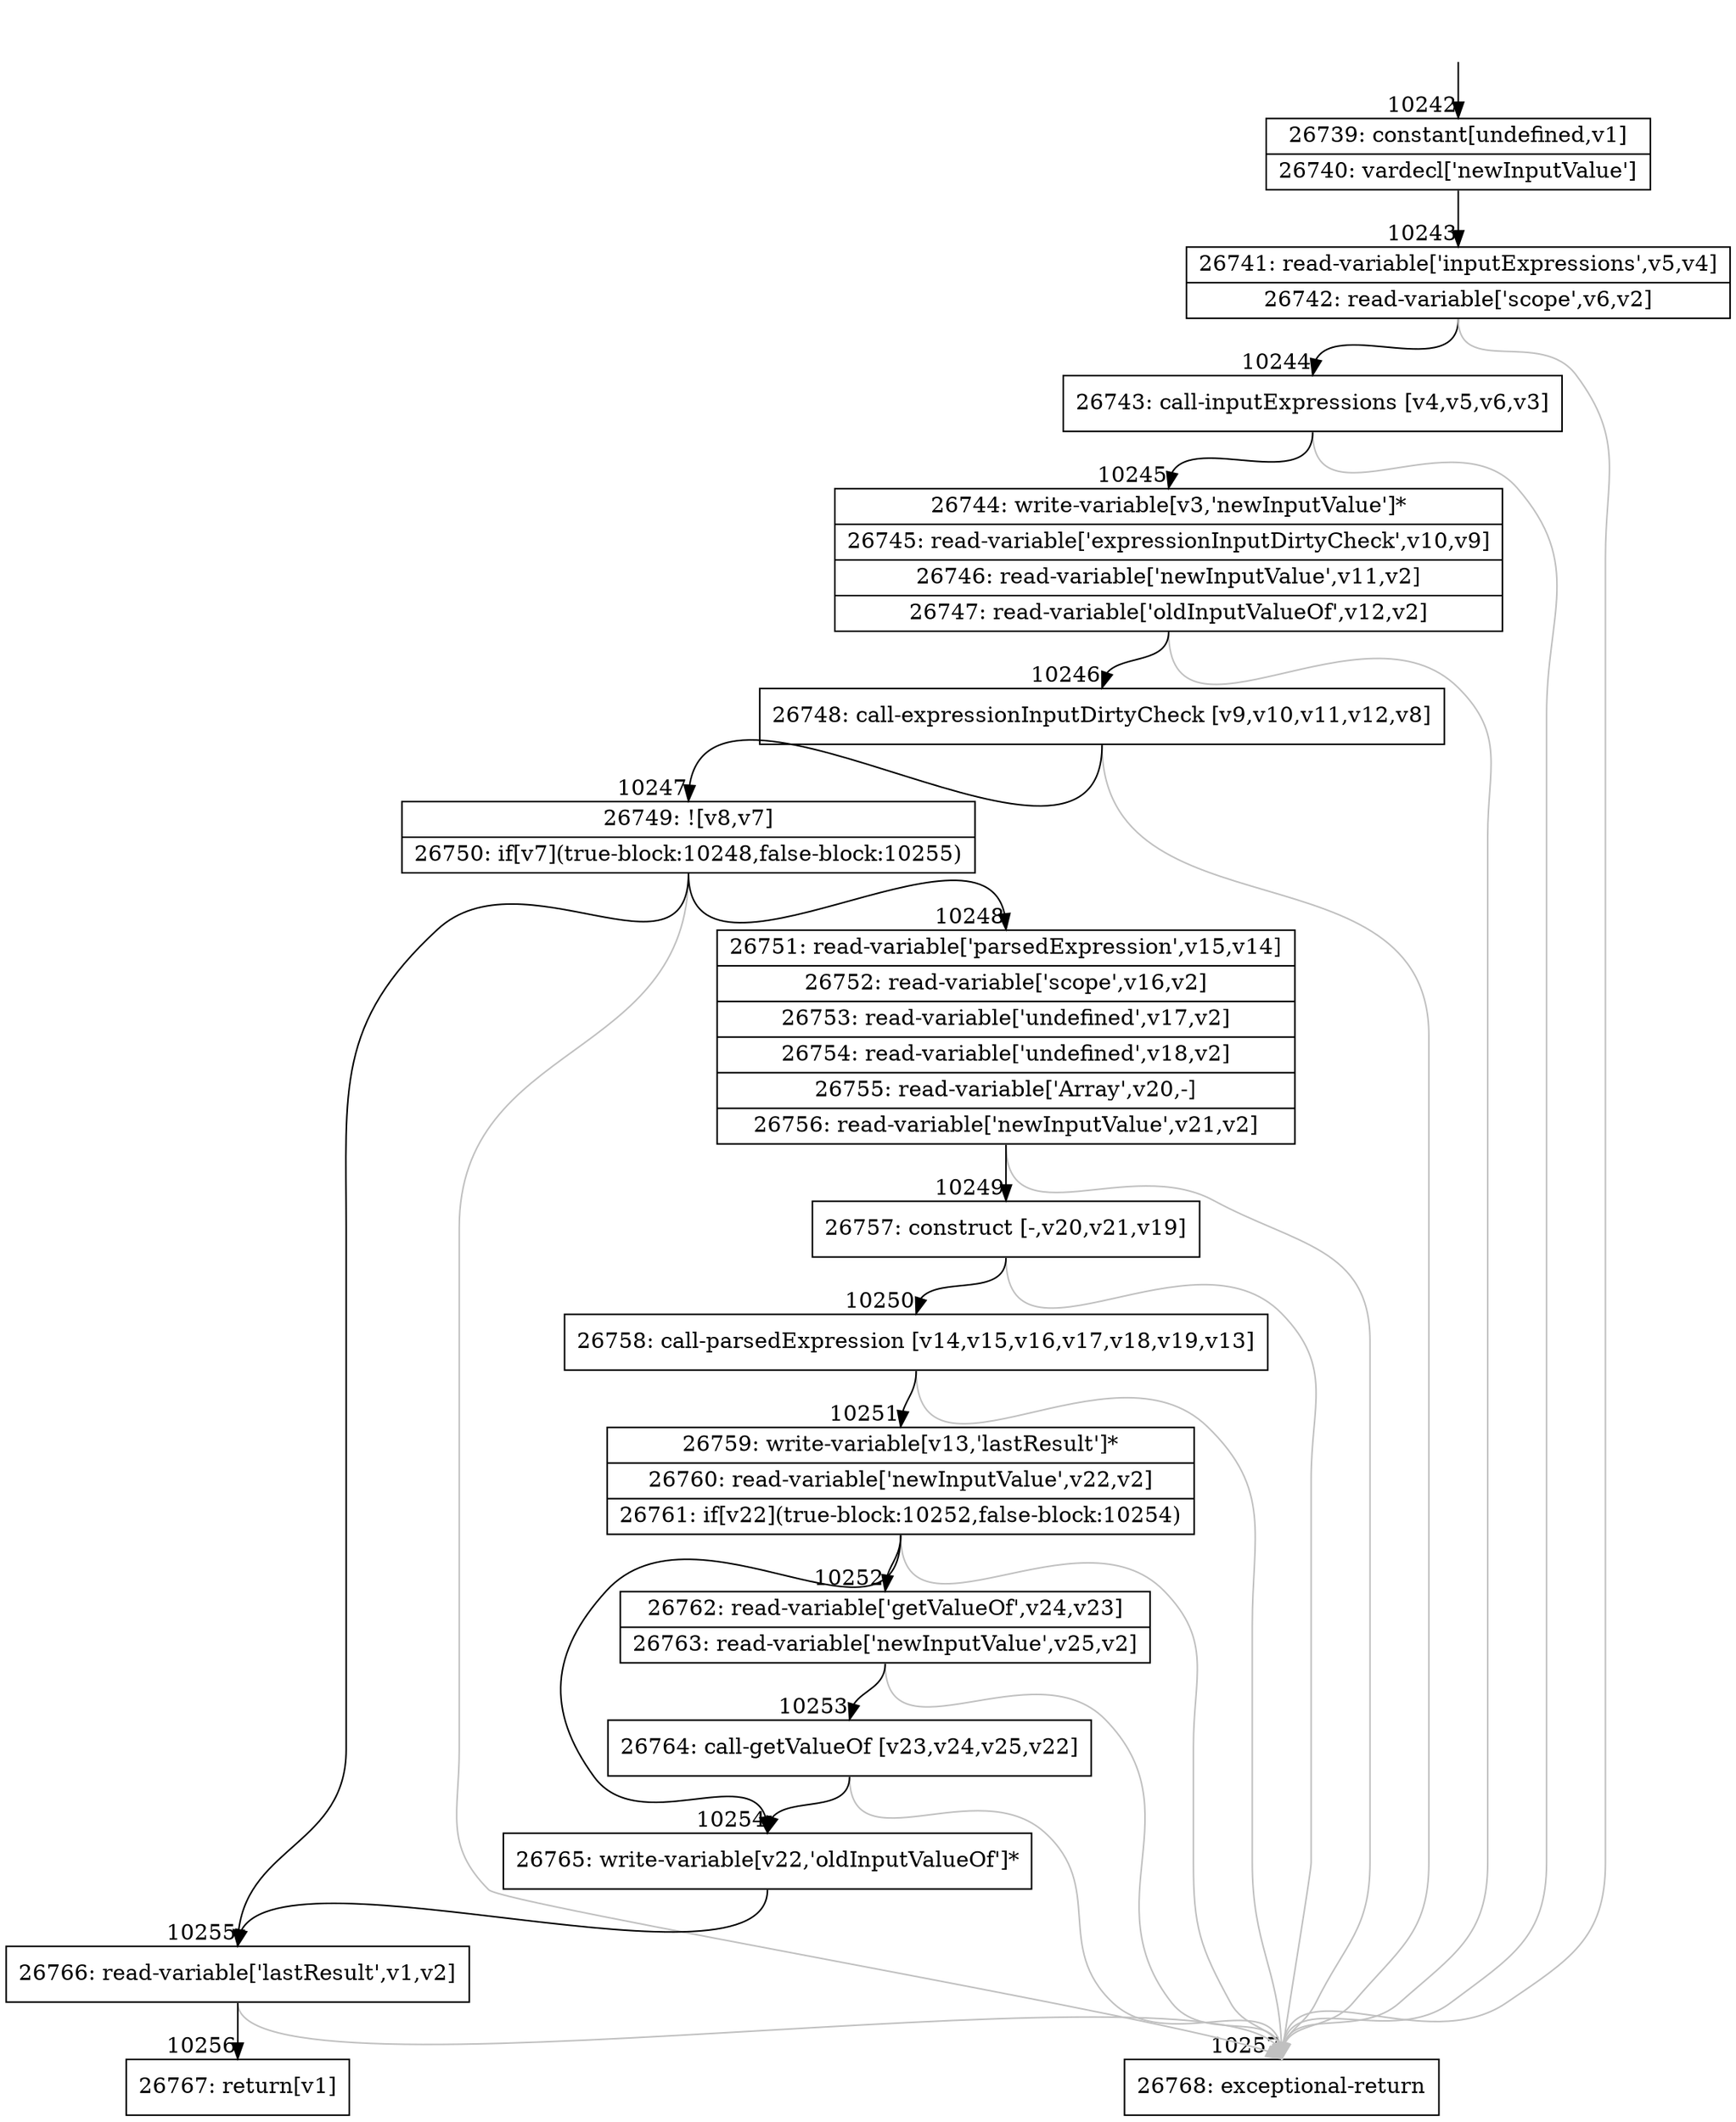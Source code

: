 digraph {
rankdir="TD"
BB_entry773[shape=none,label=""];
BB_entry773 -> BB10242 [tailport=s, headport=n, headlabel="    10242"]
BB10242 [shape=record label="{26739: constant[undefined,v1]|26740: vardecl['newInputValue']}" ] 
BB10242 -> BB10243 [tailport=s, headport=n, headlabel="      10243"]
BB10243 [shape=record label="{26741: read-variable['inputExpressions',v5,v4]|26742: read-variable['scope',v6,v2]}" ] 
BB10243 -> BB10244 [tailport=s, headport=n, headlabel="      10244"]
BB10243 -> BB10257 [tailport=s, headport=n, color=gray, headlabel="      10257"]
BB10244 [shape=record label="{26743: call-inputExpressions [v4,v5,v6,v3]}" ] 
BB10244 -> BB10245 [tailport=s, headport=n, headlabel="      10245"]
BB10244 -> BB10257 [tailport=s, headport=n, color=gray]
BB10245 [shape=record label="{26744: write-variable[v3,'newInputValue']*|26745: read-variable['expressionInputDirtyCheck',v10,v9]|26746: read-variable['newInputValue',v11,v2]|26747: read-variable['oldInputValueOf',v12,v2]}" ] 
BB10245 -> BB10246 [tailport=s, headport=n, headlabel="      10246"]
BB10245 -> BB10257 [tailport=s, headport=n, color=gray]
BB10246 [shape=record label="{26748: call-expressionInputDirtyCheck [v9,v10,v11,v12,v8]}" ] 
BB10246 -> BB10247 [tailport=s, headport=n, headlabel="      10247"]
BB10246 -> BB10257 [tailport=s, headport=n, color=gray]
BB10247 [shape=record label="{26749: ![v8,v7]|26750: if[v7](true-block:10248,false-block:10255)}" ] 
BB10247 -> BB10248 [tailport=s, headport=n, headlabel="      10248"]
BB10247 -> BB10255 [tailport=s, headport=n, headlabel="      10255"]
BB10247 -> BB10257 [tailport=s, headport=n, color=gray]
BB10248 [shape=record label="{26751: read-variable['parsedExpression',v15,v14]|26752: read-variable['scope',v16,v2]|26753: read-variable['undefined',v17,v2]|26754: read-variable['undefined',v18,v2]|26755: read-variable['Array',v20,-]|26756: read-variable['newInputValue',v21,v2]}" ] 
BB10248 -> BB10249 [tailport=s, headport=n, headlabel="      10249"]
BB10248 -> BB10257 [tailport=s, headport=n, color=gray]
BB10249 [shape=record label="{26757: construct [-,v20,v21,v19]}" ] 
BB10249 -> BB10250 [tailport=s, headport=n, headlabel="      10250"]
BB10249 -> BB10257 [tailport=s, headport=n, color=gray]
BB10250 [shape=record label="{26758: call-parsedExpression [v14,v15,v16,v17,v18,v19,v13]}" ] 
BB10250 -> BB10251 [tailport=s, headport=n, headlabel="      10251"]
BB10250 -> BB10257 [tailport=s, headport=n, color=gray]
BB10251 [shape=record label="{26759: write-variable[v13,'lastResult']*|26760: read-variable['newInputValue',v22,v2]|26761: if[v22](true-block:10252,false-block:10254)}" ] 
BB10251 -> BB10254 [tailport=s, headport=n, headlabel="      10254"]
BB10251 -> BB10252 [tailport=s, headport=n, headlabel="      10252"]
BB10251 -> BB10257 [tailport=s, headport=n, color=gray]
BB10252 [shape=record label="{26762: read-variable['getValueOf',v24,v23]|26763: read-variable['newInputValue',v25,v2]}" ] 
BB10252 -> BB10253 [tailport=s, headport=n, headlabel="      10253"]
BB10252 -> BB10257 [tailport=s, headport=n, color=gray]
BB10253 [shape=record label="{26764: call-getValueOf [v23,v24,v25,v22]}" ] 
BB10253 -> BB10254 [tailport=s, headport=n]
BB10253 -> BB10257 [tailport=s, headport=n, color=gray]
BB10254 [shape=record label="{26765: write-variable[v22,'oldInputValueOf']*}" ] 
BB10254 -> BB10255 [tailport=s, headport=n]
BB10255 [shape=record label="{26766: read-variable['lastResult',v1,v2]}" ] 
BB10255 -> BB10256 [tailport=s, headport=n, headlabel="      10256"]
BB10255 -> BB10257 [tailport=s, headport=n, color=gray]
BB10256 [shape=record label="{26767: return[v1]}" ] 
BB10257 [shape=record label="{26768: exceptional-return}" ] 
//#$~ 14134
}
